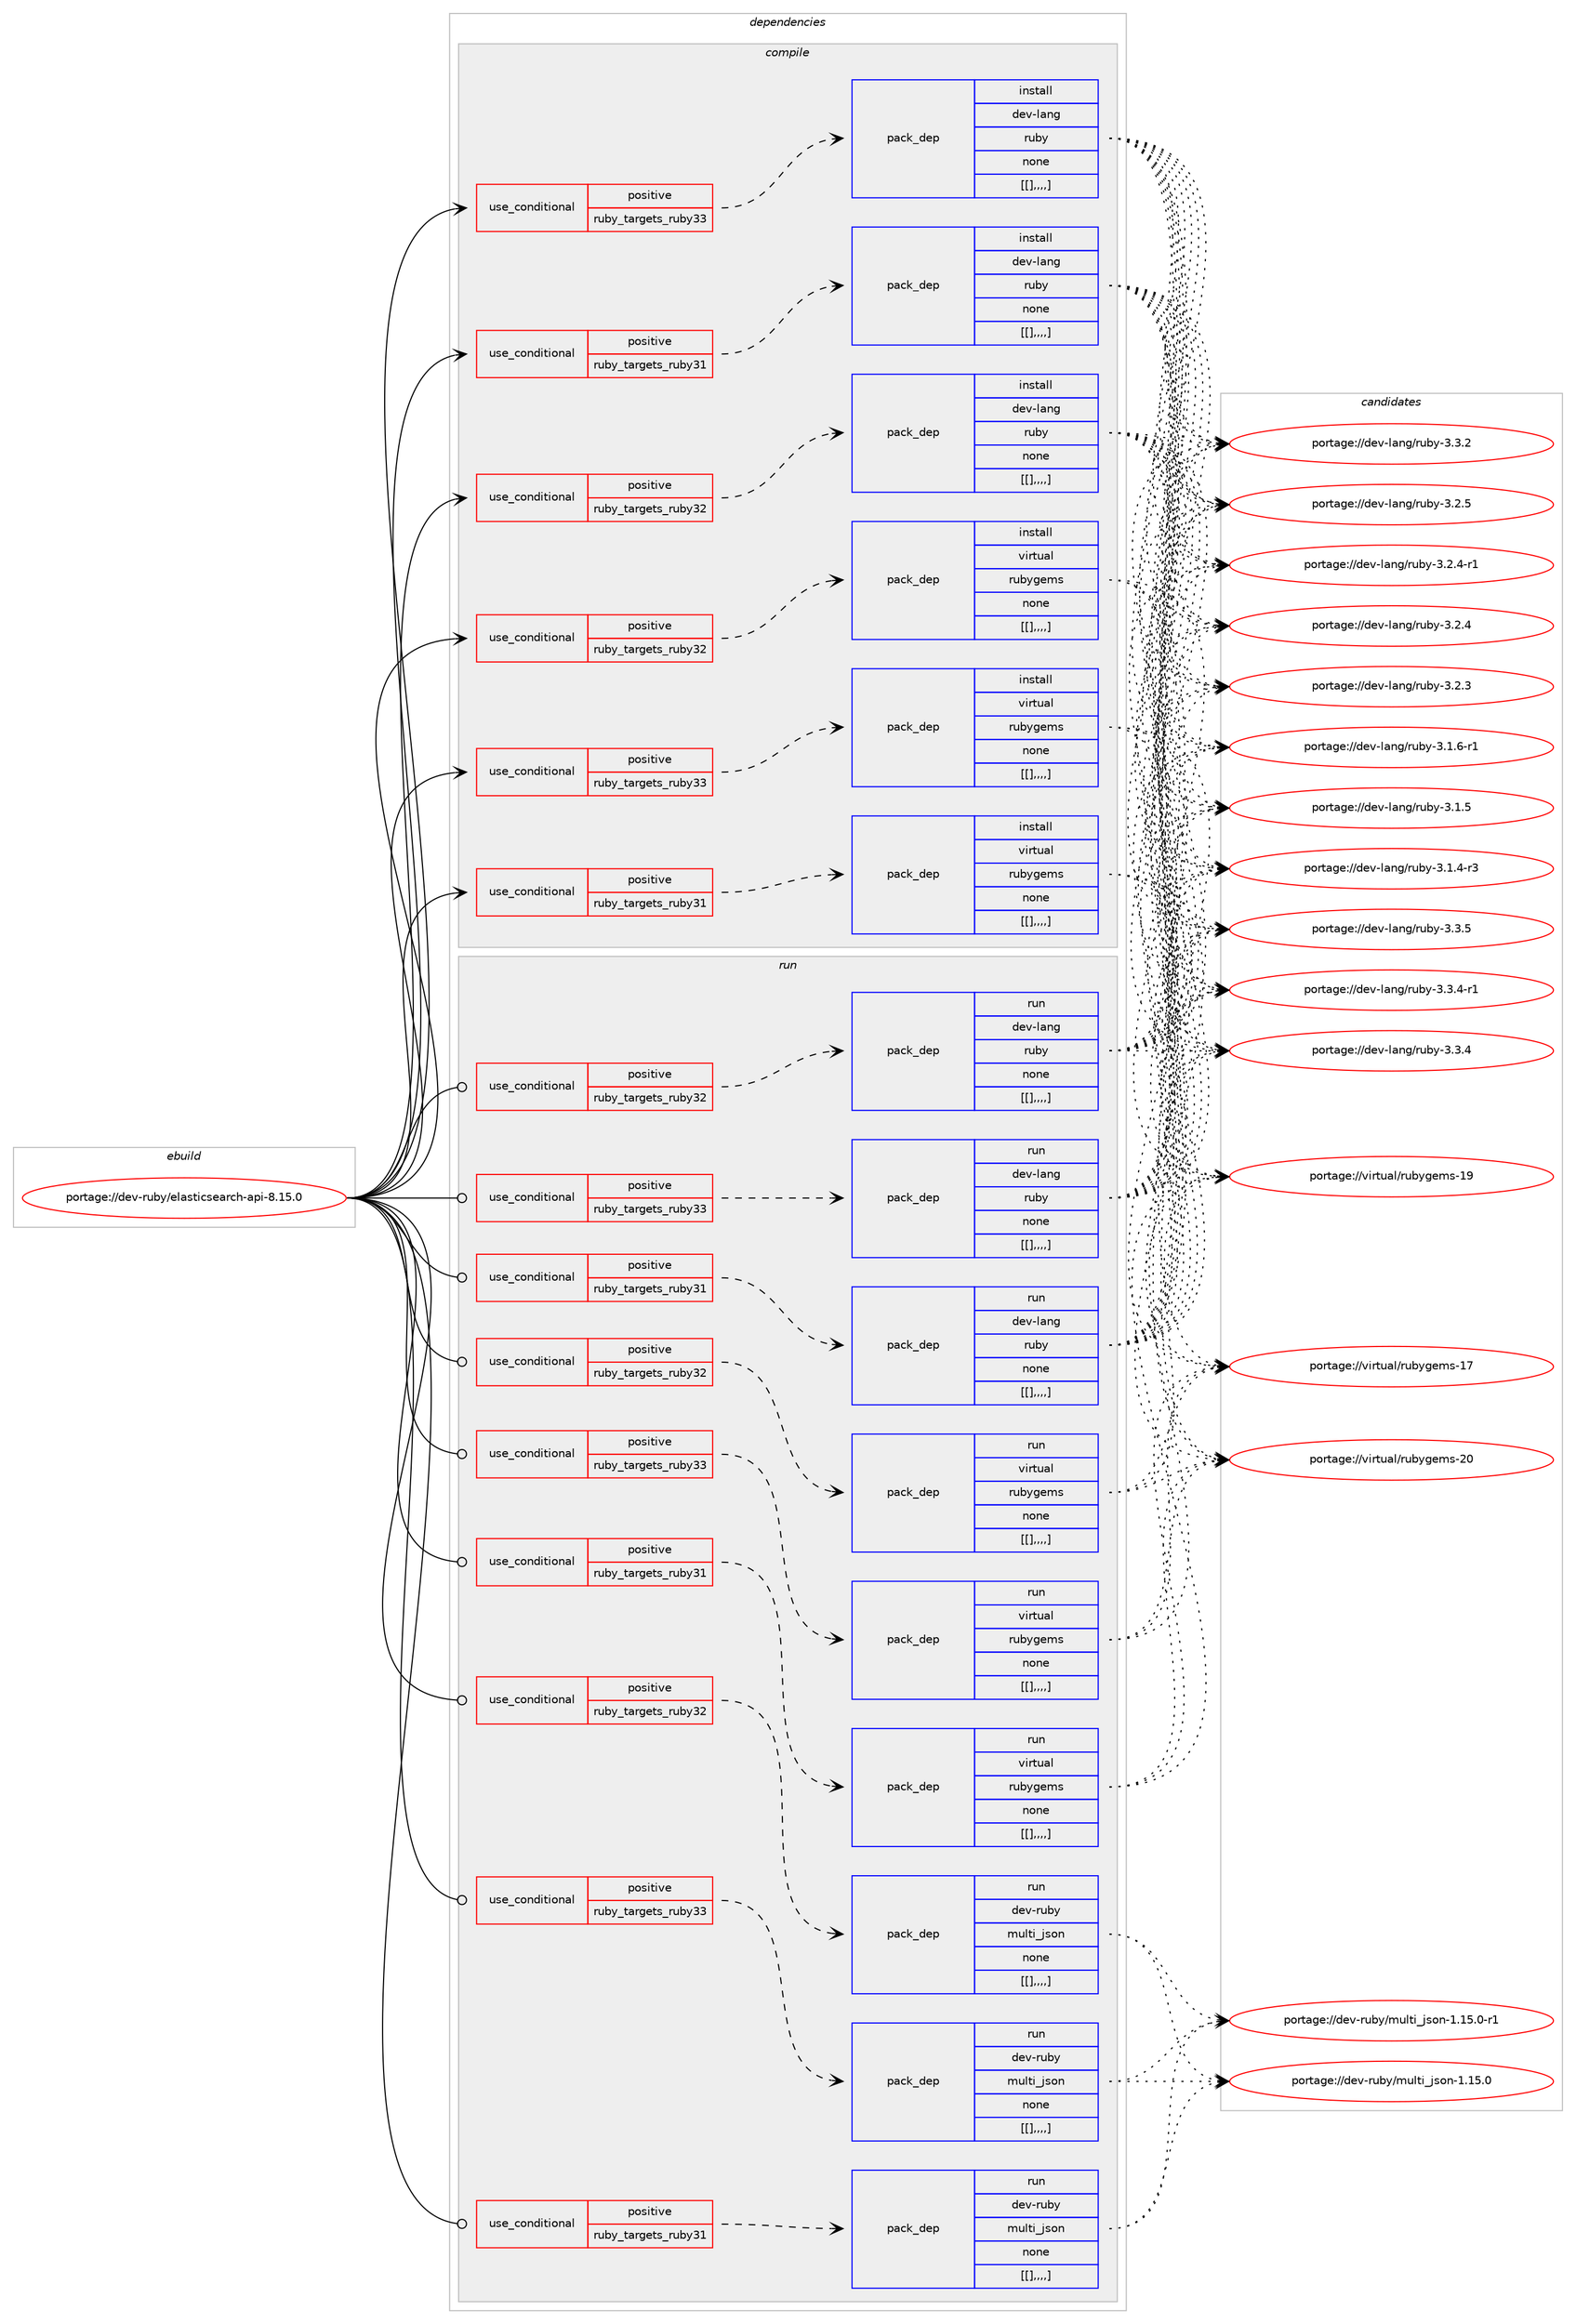 digraph prolog {

# *************
# Graph options
# *************

newrank=true;
concentrate=true;
compound=true;
graph [rankdir=LR,fontname=Helvetica,fontsize=10,ranksep=1.5];#, ranksep=2.5, nodesep=0.2];
edge  [arrowhead=vee];
node  [fontname=Helvetica,fontsize=10];

# **********
# The ebuild
# **********

subgraph cluster_leftcol {
color=gray;
label=<<i>ebuild</i>>;
id [label="portage://dev-ruby/elasticsearch-api-8.15.0", color=red, width=4, href="../dev-ruby/elasticsearch-api-8.15.0.svg"];
}

# ****************
# The dependencies
# ****************

subgraph cluster_midcol {
color=gray;
label=<<i>dependencies</i>>;
subgraph cluster_compile {
fillcolor="#eeeeee";
style=filled;
label=<<i>compile</i>>;
subgraph cond48282 {
dependency184893 [label=<<TABLE BORDER="0" CELLBORDER="1" CELLSPACING="0" CELLPADDING="4"><TR><TD ROWSPAN="3" CELLPADDING="10">use_conditional</TD></TR><TR><TD>positive</TD></TR><TR><TD>ruby_targets_ruby31</TD></TR></TABLE>>, shape=none, color=red];
subgraph pack135310 {
dependency184894 [label=<<TABLE BORDER="0" CELLBORDER="1" CELLSPACING="0" CELLPADDING="4" WIDTH="220"><TR><TD ROWSPAN="6" CELLPADDING="30">pack_dep</TD></TR><TR><TD WIDTH="110">install</TD></TR><TR><TD>dev-lang</TD></TR><TR><TD>ruby</TD></TR><TR><TD>none</TD></TR><TR><TD>[[],,,,]</TD></TR></TABLE>>, shape=none, color=blue];
}
dependency184893:e -> dependency184894:w [weight=20,style="dashed",arrowhead="vee"];
}
id:e -> dependency184893:w [weight=20,style="solid",arrowhead="vee"];
subgraph cond48283 {
dependency184895 [label=<<TABLE BORDER="0" CELLBORDER="1" CELLSPACING="0" CELLPADDING="4"><TR><TD ROWSPAN="3" CELLPADDING="10">use_conditional</TD></TR><TR><TD>positive</TD></TR><TR><TD>ruby_targets_ruby31</TD></TR></TABLE>>, shape=none, color=red];
subgraph pack135311 {
dependency184896 [label=<<TABLE BORDER="0" CELLBORDER="1" CELLSPACING="0" CELLPADDING="4" WIDTH="220"><TR><TD ROWSPAN="6" CELLPADDING="30">pack_dep</TD></TR><TR><TD WIDTH="110">install</TD></TR><TR><TD>virtual</TD></TR><TR><TD>rubygems</TD></TR><TR><TD>none</TD></TR><TR><TD>[[],,,,]</TD></TR></TABLE>>, shape=none, color=blue];
}
dependency184895:e -> dependency184896:w [weight=20,style="dashed",arrowhead="vee"];
}
id:e -> dependency184895:w [weight=20,style="solid",arrowhead="vee"];
subgraph cond48284 {
dependency184897 [label=<<TABLE BORDER="0" CELLBORDER="1" CELLSPACING="0" CELLPADDING="4"><TR><TD ROWSPAN="3" CELLPADDING="10">use_conditional</TD></TR><TR><TD>positive</TD></TR><TR><TD>ruby_targets_ruby32</TD></TR></TABLE>>, shape=none, color=red];
subgraph pack135312 {
dependency184898 [label=<<TABLE BORDER="0" CELLBORDER="1" CELLSPACING="0" CELLPADDING="4" WIDTH="220"><TR><TD ROWSPAN="6" CELLPADDING="30">pack_dep</TD></TR><TR><TD WIDTH="110">install</TD></TR><TR><TD>dev-lang</TD></TR><TR><TD>ruby</TD></TR><TR><TD>none</TD></TR><TR><TD>[[],,,,]</TD></TR></TABLE>>, shape=none, color=blue];
}
dependency184897:e -> dependency184898:w [weight=20,style="dashed",arrowhead="vee"];
}
id:e -> dependency184897:w [weight=20,style="solid",arrowhead="vee"];
subgraph cond48285 {
dependency184899 [label=<<TABLE BORDER="0" CELLBORDER="1" CELLSPACING="0" CELLPADDING="4"><TR><TD ROWSPAN="3" CELLPADDING="10">use_conditional</TD></TR><TR><TD>positive</TD></TR><TR><TD>ruby_targets_ruby32</TD></TR></TABLE>>, shape=none, color=red];
subgraph pack135313 {
dependency184900 [label=<<TABLE BORDER="0" CELLBORDER="1" CELLSPACING="0" CELLPADDING="4" WIDTH="220"><TR><TD ROWSPAN="6" CELLPADDING="30">pack_dep</TD></TR><TR><TD WIDTH="110">install</TD></TR><TR><TD>virtual</TD></TR><TR><TD>rubygems</TD></TR><TR><TD>none</TD></TR><TR><TD>[[],,,,]</TD></TR></TABLE>>, shape=none, color=blue];
}
dependency184899:e -> dependency184900:w [weight=20,style="dashed",arrowhead="vee"];
}
id:e -> dependency184899:w [weight=20,style="solid",arrowhead="vee"];
subgraph cond48286 {
dependency184901 [label=<<TABLE BORDER="0" CELLBORDER="1" CELLSPACING="0" CELLPADDING="4"><TR><TD ROWSPAN="3" CELLPADDING="10">use_conditional</TD></TR><TR><TD>positive</TD></TR><TR><TD>ruby_targets_ruby33</TD></TR></TABLE>>, shape=none, color=red];
subgraph pack135314 {
dependency184902 [label=<<TABLE BORDER="0" CELLBORDER="1" CELLSPACING="0" CELLPADDING="4" WIDTH="220"><TR><TD ROWSPAN="6" CELLPADDING="30">pack_dep</TD></TR><TR><TD WIDTH="110">install</TD></TR><TR><TD>dev-lang</TD></TR><TR><TD>ruby</TD></TR><TR><TD>none</TD></TR><TR><TD>[[],,,,]</TD></TR></TABLE>>, shape=none, color=blue];
}
dependency184901:e -> dependency184902:w [weight=20,style="dashed",arrowhead="vee"];
}
id:e -> dependency184901:w [weight=20,style="solid",arrowhead="vee"];
subgraph cond48287 {
dependency184903 [label=<<TABLE BORDER="0" CELLBORDER="1" CELLSPACING="0" CELLPADDING="4"><TR><TD ROWSPAN="3" CELLPADDING="10">use_conditional</TD></TR><TR><TD>positive</TD></TR><TR><TD>ruby_targets_ruby33</TD></TR></TABLE>>, shape=none, color=red];
subgraph pack135315 {
dependency184904 [label=<<TABLE BORDER="0" CELLBORDER="1" CELLSPACING="0" CELLPADDING="4" WIDTH="220"><TR><TD ROWSPAN="6" CELLPADDING="30">pack_dep</TD></TR><TR><TD WIDTH="110">install</TD></TR><TR><TD>virtual</TD></TR><TR><TD>rubygems</TD></TR><TR><TD>none</TD></TR><TR><TD>[[],,,,]</TD></TR></TABLE>>, shape=none, color=blue];
}
dependency184903:e -> dependency184904:w [weight=20,style="dashed",arrowhead="vee"];
}
id:e -> dependency184903:w [weight=20,style="solid",arrowhead="vee"];
}
subgraph cluster_compileandrun {
fillcolor="#eeeeee";
style=filled;
label=<<i>compile and run</i>>;
}
subgraph cluster_run {
fillcolor="#eeeeee";
style=filled;
label=<<i>run</i>>;
subgraph cond48288 {
dependency184905 [label=<<TABLE BORDER="0" CELLBORDER="1" CELLSPACING="0" CELLPADDING="4"><TR><TD ROWSPAN="3" CELLPADDING="10">use_conditional</TD></TR><TR><TD>positive</TD></TR><TR><TD>ruby_targets_ruby31</TD></TR></TABLE>>, shape=none, color=red];
subgraph pack135316 {
dependency184906 [label=<<TABLE BORDER="0" CELLBORDER="1" CELLSPACING="0" CELLPADDING="4" WIDTH="220"><TR><TD ROWSPAN="6" CELLPADDING="30">pack_dep</TD></TR><TR><TD WIDTH="110">run</TD></TR><TR><TD>dev-lang</TD></TR><TR><TD>ruby</TD></TR><TR><TD>none</TD></TR><TR><TD>[[],,,,]</TD></TR></TABLE>>, shape=none, color=blue];
}
dependency184905:e -> dependency184906:w [weight=20,style="dashed",arrowhead="vee"];
}
id:e -> dependency184905:w [weight=20,style="solid",arrowhead="odot"];
subgraph cond48289 {
dependency184907 [label=<<TABLE BORDER="0" CELLBORDER="1" CELLSPACING="0" CELLPADDING="4"><TR><TD ROWSPAN="3" CELLPADDING="10">use_conditional</TD></TR><TR><TD>positive</TD></TR><TR><TD>ruby_targets_ruby31</TD></TR></TABLE>>, shape=none, color=red];
subgraph pack135317 {
dependency184908 [label=<<TABLE BORDER="0" CELLBORDER="1" CELLSPACING="0" CELLPADDING="4" WIDTH="220"><TR><TD ROWSPAN="6" CELLPADDING="30">pack_dep</TD></TR><TR><TD WIDTH="110">run</TD></TR><TR><TD>dev-ruby</TD></TR><TR><TD>multi_json</TD></TR><TR><TD>none</TD></TR><TR><TD>[[],,,,]</TD></TR></TABLE>>, shape=none, color=blue];
}
dependency184907:e -> dependency184908:w [weight=20,style="dashed",arrowhead="vee"];
}
id:e -> dependency184907:w [weight=20,style="solid",arrowhead="odot"];
subgraph cond48290 {
dependency184909 [label=<<TABLE BORDER="0" CELLBORDER="1" CELLSPACING="0" CELLPADDING="4"><TR><TD ROWSPAN="3" CELLPADDING="10">use_conditional</TD></TR><TR><TD>positive</TD></TR><TR><TD>ruby_targets_ruby31</TD></TR></TABLE>>, shape=none, color=red];
subgraph pack135318 {
dependency184910 [label=<<TABLE BORDER="0" CELLBORDER="1" CELLSPACING="0" CELLPADDING="4" WIDTH="220"><TR><TD ROWSPAN="6" CELLPADDING="30">pack_dep</TD></TR><TR><TD WIDTH="110">run</TD></TR><TR><TD>virtual</TD></TR><TR><TD>rubygems</TD></TR><TR><TD>none</TD></TR><TR><TD>[[],,,,]</TD></TR></TABLE>>, shape=none, color=blue];
}
dependency184909:e -> dependency184910:w [weight=20,style="dashed",arrowhead="vee"];
}
id:e -> dependency184909:w [weight=20,style="solid",arrowhead="odot"];
subgraph cond48291 {
dependency184911 [label=<<TABLE BORDER="0" CELLBORDER="1" CELLSPACING="0" CELLPADDING="4"><TR><TD ROWSPAN="3" CELLPADDING="10">use_conditional</TD></TR><TR><TD>positive</TD></TR><TR><TD>ruby_targets_ruby32</TD></TR></TABLE>>, shape=none, color=red];
subgraph pack135319 {
dependency184912 [label=<<TABLE BORDER="0" CELLBORDER="1" CELLSPACING="0" CELLPADDING="4" WIDTH="220"><TR><TD ROWSPAN="6" CELLPADDING="30">pack_dep</TD></TR><TR><TD WIDTH="110">run</TD></TR><TR><TD>dev-lang</TD></TR><TR><TD>ruby</TD></TR><TR><TD>none</TD></TR><TR><TD>[[],,,,]</TD></TR></TABLE>>, shape=none, color=blue];
}
dependency184911:e -> dependency184912:w [weight=20,style="dashed",arrowhead="vee"];
}
id:e -> dependency184911:w [weight=20,style="solid",arrowhead="odot"];
subgraph cond48292 {
dependency184913 [label=<<TABLE BORDER="0" CELLBORDER="1" CELLSPACING="0" CELLPADDING="4"><TR><TD ROWSPAN="3" CELLPADDING="10">use_conditional</TD></TR><TR><TD>positive</TD></TR><TR><TD>ruby_targets_ruby32</TD></TR></TABLE>>, shape=none, color=red];
subgraph pack135320 {
dependency184914 [label=<<TABLE BORDER="0" CELLBORDER="1" CELLSPACING="0" CELLPADDING="4" WIDTH="220"><TR><TD ROWSPAN="6" CELLPADDING="30">pack_dep</TD></TR><TR><TD WIDTH="110">run</TD></TR><TR><TD>dev-ruby</TD></TR><TR><TD>multi_json</TD></TR><TR><TD>none</TD></TR><TR><TD>[[],,,,]</TD></TR></TABLE>>, shape=none, color=blue];
}
dependency184913:e -> dependency184914:w [weight=20,style="dashed",arrowhead="vee"];
}
id:e -> dependency184913:w [weight=20,style="solid",arrowhead="odot"];
subgraph cond48293 {
dependency184915 [label=<<TABLE BORDER="0" CELLBORDER="1" CELLSPACING="0" CELLPADDING="4"><TR><TD ROWSPAN="3" CELLPADDING="10">use_conditional</TD></TR><TR><TD>positive</TD></TR><TR><TD>ruby_targets_ruby32</TD></TR></TABLE>>, shape=none, color=red];
subgraph pack135321 {
dependency184916 [label=<<TABLE BORDER="0" CELLBORDER="1" CELLSPACING="0" CELLPADDING="4" WIDTH="220"><TR><TD ROWSPAN="6" CELLPADDING="30">pack_dep</TD></TR><TR><TD WIDTH="110">run</TD></TR><TR><TD>virtual</TD></TR><TR><TD>rubygems</TD></TR><TR><TD>none</TD></TR><TR><TD>[[],,,,]</TD></TR></TABLE>>, shape=none, color=blue];
}
dependency184915:e -> dependency184916:w [weight=20,style="dashed",arrowhead="vee"];
}
id:e -> dependency184915:w [weight=20,style="solid",arrowhead="odot"];
subgraph cond48294 {
dependency184917 [label=<<TABLE BORDER="0" CELLBORDER="1" CELLSPACING="0" CELLPADDING="4"><TR><TD ROWSPAN="3" CELLPADDING="10">use_conditional</TD></TR><TR><TD>positive</TD></TR><TR><TD>ruby_targets_ruby33</TD></TR></TABLE>>, shape=none, color=red];
subgraph pack135322 {
dependency184918 [label=<<TABLE BORDER="0" CELLBORDER="1" CELLSPACING="0" CELLPADDING="4" WIDTH="220"><TR><TD ROWSPAN="6" CELLPADDING="30">pack_dep</TD></TR><TR><TD WIDTH="110">run</TD></TR><TR><TD>dev-lang</TD></TR><TR><TD>ruby</TD></TR><TR><TD>none</TD></TR><TR><TD>[[],,,,]</TD></TR></TABLE>>, shape=none, color=blue];
}
dependency184917:e -> dependency184918:w [weight=20,style="dashed",arrowhead="vee"];
}
id:e -> dependency184917:w [weight=20,style="solid",arrowhead="odot"];
subgraph cond48295 {
dependency184919 [label=<<TABLE BORDER="0" CELLBORDER="1" CELLSPACING="0" CELLPADDING="4"><TR><TD ROWSPAN="3" CELLPADDING="10">use_conditional</TD></TR><TR><TD>positive</TD></TR><TR><TD>ruby_targets_ruby33</TD></TR></TABLE>>, shape=none, color=red];
subgraph pack135323 {
dependency184920 [label=<<TABLE BORDER="0" CELLBORDER="1" CELLSPACING="0" CELLPADDING="4" WIDTH="220"><TR><TD ROWSPAN="6" CELLPADDING="30">pack_dep</TD></TR><TR><TD WIDTH="110">run</TD></TR><TR><TD>dev-ruby</TD></TR><TR><TD>multi_json</TD></TR><TR><TD>none</TD></TR><TR><TD>[[],,,,]</TD></TR></TABLE>>, shape=none, color=blue];
}
dependency184919:e -> dependency184920:w [weight=20,style="dashed",arrowhead="vee"];
}
id:e -> dependency184919:w [weight=20,style="solid",arrowhead="odot"];
subgraph cond48296 {
dependency184921 [label=<<TABLE BORDER="0" CELLBORDER="1" CELLSPACING="0" CELLPADDING="4"><TR><TD ROWSPAN="3" CELLPADDING="10">use_conditional</TD></TR><TR><TD>positive</TD></TR><TR><TD>ruby_targets_ruby33</TD></TR></TABLE>>, shape=none, color=red];
subgraph pack135324 {
dependency184922 [label=<<TABLE BORDER="0" CELLBORDER="1" CELLSPACING="0" CELLPADDING="4" WIDTH="220"><TR><TD ROWSPAN="6" CELLPADDING="30">pack_dep</TD></TR><TR><TD WIDTH="110">run</TD></TR><TR><TD>virtual</TD></TR><TR><TD>rubygems</TD></TR><TR><TD>none</TD></TR><TR><TD>[[],,,,]</TD></TR></TABLE>>, shape=none, color=blue];
}
dependency184921:e -> dependency184922:w [weight=20,style="dashed",arrowhead="vee"];
}
id:e -> dependency184921:w [weight=20,style="solid",arrowhead="odot"];
}
}

# **************
# The candidates
# **************

subgraph cluster_choices {
rank=same;
color=gray;
label=<<i>candidates</i>>;

subgraph choice135310 {
color=black;
nodesep=1;
choice10010111845108971101034711411798121455146514653 [label="portage://dev-lang/ruby-3.3.5", color=red, width=4,href="../dev-lang/ruby-3.3.5.svg"];
choice100101118451089711010347114117981214551465146524511449 [label="portage://dev-lang/ruby-3.3.4-r1", color=red, width=4,href="../dev-lang/ruby-3.3.4-r1.svg"];
choice10010111845108971101034711411798121455146514652 [label="portage://dev-lang/ruby-3.3.4", color=red, width=4,href="../dev-lang/ruby-3.3.4.svg"];
choice10010111845108971101034711411798121455146514650 [label="portage://dev-lang/ruby-3.3.2", color=red, width=4,href="../dev-lang/ruby-3.3.2.svg"];
choice10010111845108971101034711411798121455146504653 [label="portage://dev-lang/ruby-3.2.5", color=red, width=4,href="../dev-lang/ruby-3.2.5.svg"];
choice100101118451089711010347114117981214551465046524511449 [label="portage://dev-lang/ruby-3.2.4-r1", color=red, width=4,href="../dev-lang/ruby-3.2.4-r1.svg"];
choice10010111845108971101034711411798121455146504652 [label="portage://dev-lang/ruby-3.2.4", color=red, width=4,href="../dev-lang/ruby-3.2.4.svg"];
choice10010111845108971101034711411798121455146504651 [label="portage://dev-lang/ruby-3.2.3", color=red, width=4,href="../dev-lang/ruby-3.2.3.svg"];
choice100101118451089711010347114117981214551464946544511449 [label="portage://dev-lang/ruby-3.1.6-r1", color=red, width=4,href="../dev-lang/ruby-3.1.6-r1.svg"];
choice10010111845108971101034711411798121455146494653 [label="portage://dev-lang/ruby-3.1.5", color=red, width=4,href="../dev-lang/ruby-3.1.5.svg"];
choice100101118451089711010347114117981214551464946524511451 [label="portage://dev-lang/ruby-3.1.4-r3", color=red, width=4,href="../dev-lang/ruby-3.1.4-r3.svg"];
dependency184894:e -> choice10010111845108971101034711411798121455146514653:w [style=dotted,weight="100"];
dependency184894:e -> choice100101118451089711010347114117981214551465146524511449:w [style=dotted,weight="100"];
dependency184894:e -> choice10010111845108971101034711411798121455146514652:w [style=dotted,weight="100"];
dependency184894:e -> choice10010111845108971101034711411798121455146514650:w [style=dotted,weight="100"];
dependency184894:e -> choice10010111845108971101034711411798121455146504653:w [style=dotted,weight="100"];
dependency184894:e -> choice100101118451089711010347114117981214551465046524511449:w [style=dotted,weight="100"];
dependency184894:e -> choice10010111845108971101034711411798121455146504652:w [style=dotted,weight="100"];
dependency184894:e -> choice10010111845108971101034711411798121455146504651:w [style=dotted,weight="100"];
dependency184894:e -> choice100101118451089711010347114117981214551464946544511449:w [style=dotted,weight="100"];
dependency184894:e -> choice10010111845108971101034711411798121455146494653:w [style=dotted,weight="100"];
dependency184894:e -> choice100101118451089711010347114117981214551464946524511451:w [style=dotted,weight="100"];
}
subgraph choice135311 {
color=black;
nodesep=1;
choice118105114116117971084711411798121103101109115455048 [label="portage://virtual/rubygems-20", color=red, width=4,href="../virtual/rubygems-20.svg"];
choice118105114116117971084711411798121103101109115454957 [label="portage://virtual/rubygems-19", color=red, width=4,href="../virtual/rubygems-19.svg"];
choice118105114116117971084711411798121103101109115454955 [label="portage://virtual/rubygems-17", color=red, width=4,href="../virtual/rubygems-17.svg"];
dependency184896:e -> choice118105114116117971084711411798121103101109115455048:w [style=dotted,weight="100"];
dependency184896:e -> choice118105114116117971084711411798121103101109115454957:w [style=dotted,weight="100"];
dependency184896:e -> choice118105114116117971084711411798121103101109115454955:w [style=dotted,weight="100"];
}
subgraph choice135312 {
color=black;
nodesep=1;
choice10010111845108971101034711411798121455146514653 [label="portage://dev-lang/ruby-3.3.5", color=red, width=4,href="../dev-lang/ruby-3.3.5.svg"];
choice100101118451089711010347114117981214551465146524511449 [label="portage://dev-lang/ruby-3.3.4-r1", color=red, width=4,href="../dev-lang/ruby-3.3.4-r1.svg"];
choice10010111845108971101034711411798121455146514652 [label="portage://dev-lang/ruby-3.3.4", color=red, width=4,href="../dev-lang/ruby-3.3.4.svg"];
choice10010111845108971101034711411798121455146514650 [label="portage://dev-lang/ruby-3.3.2", color=red, width=4,href="../dev-lang/ruby-3.3.2.svg"];
choice10010111845108971101034711411798121455146504653 [label="portage://dev-lang/ruby-3.2.5", color=red, width=4,href="../dev-lang/ruby-3.2.5.svg"];
choice100101118451089711010347114117981214551465046524511449 [label="portage://dev-lang/ruby-3.2.4-r1", color=red, width=4,href="../dev-lang/ruby-3.2.4-r1.svg"];
choice10010111845108971101034711411798121455146504652 [label="portage://dev-lang/ruby-3.2.4", color=red, width=4,href="../dev-lang/ruby-3.2.4.svg"];
choice10010111845108971101034711411798121455146504651 [label="portage://dev-lang/ruby-3.2.3", color=red, width=4,href="../dev-lang/ruby-3.2.3.svg"];
choice100101118451089711010347114117981214551464946544511449 [label="portage://dev-lang/ruby-3.1.6-r1", color=red, width=4,href="../dev-lang/ruby-3.1.6-r1.svg"];
choice10010111845108971101034711411798121455146494653 [label="portage://dev-lang/ruby-3.1.5", color=red, width=4,href="../dev-lang/ruby-3.1.5.svg"];
choice100101118451089711010347114117981214551464946524511451 [label="portage://dev-lang/ruby-3.1.4-r3", color=red, width=4,href="../dev-lang/ruby-3.1.4-r3.svg"];
dependency184898:e -> choice10010111845108971101034711411798121455146514653:w [style=dotted,weight="100"];
dependency184898:e -> choice100101118451089711010347114117981214551465146524511449:w [style=dotted,weight="100"];
dependency184898:e -> choice10010111845108971101034711411798121455146514652:w [style=dotted,weight="100"];
dependency184898:e -> choice10010111845108971101034711411798121455146514650:w [style=dotted,weight="100"];
dependency184898:e -> choice10010111845108971101034711411798121455146504653:w [style=dotted,weight="100"];
dependency184898:e -> choice100101118451089711010347114117981214551465046524511449:w [style=dotted,weight="100"];
dependency184898:e -> choice10010111845108971101034711411798121455146504652:w [style=dotted,weight="100"];
dependency184898:e -> choice10010111845108971101034711411798121455146504651:w [style=dotted,weight="100"];
dependency184898:e -> choice100101118451089711010347114117981214551464946544511449:w [style=dotted,weight="100"];
dependency184898:e -> choice10010111845108971101034711411798121455146494653:w [style=dotted,weight="100"];
dependency184898:e -> choice100101118451089711010347114117981214551464946524511451:w [style=dotted,weight="100"];
}
subgraph choice135313 {
color=black;
nodesep=1;
choice118105114116117971084711411798121103101109115455048 [label="portage://virtual/rubygems-20", color=red, width=4,href="../virtual/rubygems-20.svg"];
choice118105114116117971084711411798121103101109115454957 [label="portage://virtual/rubygems-19", color=red, width=4,href="../virtual/rubygems-19.svg"];
choice118105114116117971084711411798121103101109115454955 [label="portage://virtual/rubygems-17", color=red, width=4,href="../virtual/rubygems-17.svg"];
dependency184900:e -> choice118105114116117971084711411798121103101109115455048:w [style=dotted,weight="100"];
dependency184900:e -> choice118105114116117971084711411798121103101109115454957:w [style=dotted,weight="100"];
dependency184900:e -> choice118105114116117971084711411798121103101109115454955:w [style=dotted,weight="100"];
}
subgraph choice135314 {
color=black;
nodesep=1;
choice10010111845108971101034711411798121455146514653 [label="portage://dev-lang/ruby-3.3.5", color=red, width=4,href="../dev-lang/ruby-3.3.5.svg"];
choice100101118451089711010347114117981214551465146524511449 [label="portage://dev-lang/ruby-3.3.4-r1", color=red, width=4,href="../dev-lang/ruby-3.3.4-r1.svg"];
choice10010111845108971101034711411798121455146514652 [label="portage://dev-lang/ruby-3.3.4", color=red, width=4,href="../dev-lang/ruby-3.3.4.svg"];
choice10010111845108971101034711411798121455146514650 [label="portage://dev-lang/ruby-3.3.2", color=red, width=4,href="../dev-lang/ruby-3.3.2.svg"];
choice10010111845108971101034711411798121455146504653 [label="portage://dev-lang/ruby-3.2.5", color=red, width=4,href="../dev-lang/ruby-3.2.5.svg"];
choice100101118451089711010347114117981214551465046524511449 [label="portage://dev-lang/ruby-3.2.4-r1", color=red, width=4,href="../dev-lang/ruby-3.2.4-r1.svg"];
choice10010111845108971101034711411798121455146504652 [label="portage://dev-lang/ruby-3.2.4", color=red, width=4,href="../dev-lang/ruby-3.2.4.svg"];
choice10010111845108971101034711411798121455146504651 [label="portage://dev-lang/ruby-3.2.3", color=red, width=4,href="../dev-lang/ruby-3.2.3.svg"];
choice100101118451089711010347114117981214551464946544511449 [label="portage://dev-lang/ruby-3.1.6-r1", color=red, width=4,href="../dev-lang/ruby-3.1.6-r1.svg"];
choice10010111845108971101034711411798121455146494653 [label="portage://dev-lang/ruby-3.1.5", color=red, width=4,href="../dev-lang/ruby-3.1.5.svg"];
choice100101118451089711010347114117981214551464946524511451 [label="portage://dev-lang/ruby-3.1.4-r3", color=red, width=4,href="../dev-lang/ruby-3.1.4-r3.svg"];
dependency184902:e -> choice10010111845108971101034711411798121455146514653:w [style=dotted,weight="100"];
dependency184902:e -> choice100101118451089711010347114117981214551465146524511449:w [style=dotted,weight="100"];
dependency184902:e -> choice10010111845108971101034711411798121455146514652:w [style=dotted,weight="100"];
dependency184902:e -> choice10010111845108971101034711411798121455146514650:w [style=dotted,weight="100"];
dependency184902:e -> choice10010111845108971101034711411798121455146504653:w [style=dotted,weight="100"];
dependency184902:e -> choice100101118451089711010347114117981214551465046524511449:w [style=dotted,weight="100"];
dependency184902:e -> choice10010111845108971101034711411798121455146504652:w [style=dotted,weight="100"];
dependency184902:e -> choice10010111845108971101034711411798121455146504651:w [style=dotted,weight="100"];
dependency184902:e -> choice100101118451089711010347114117981214551464946544511449:w [style=dotted,weight="100"];
dependency184902:e -> choice10010111845108971101034711411798121455146494653:w [style=dotted,weight="100"];
dependency184902:e -> choice100101118451089711010347114117981214551464946524511451:w [style=dotted,weight="100"];
}
subgraph choice135315 {
color=black;
nodesep=1;
choice118105114116117971084711411798121103101109115455048 [label="portage://virtual/rubygems-20", color=red, width=4,href="../virtual/rubygems-20.svg"];
choice118105114116117971084711411798121103101109115454957 [label="portage://virtual/rubygems-19", color=red, width=4,href="../virtual/rubygems-19.svg"];
choice118105114116117971084711411798121103101109115454955 [label="portage://virtual/rubygems-17", color=red, width=4,href="../virtual/rubygems-17.svg"];
dependency184904:e -> choice118105114116117971084711411798121103101109115455048:w [style=dotted,weight="100"];
dependency184904:e -> choice118105114116117971084711411798121103101109115454957:w [style=dotted,weight="100"];
dependency184904:e -> choice118105114116117971084711411798121103101109115454955:w [style=dotted,weight="100"];
}
subgraph choice135316 {
color=black;
nodesep=1;
choice10010111845108971101034711411798121455146514653 [label="portage://dev-lang/ruby-3.3.5", color=red, width=4,href="../dev-lang/ruby-3.3.5.svg"];
choice100101118451089711010347114117981214551465146524511449 [label="portage://dev-lang/ruby-3.3.4-r1", color=red, width=4,href="../dev-lang/ruby-3.3.4-r1.svg"];
choice10010111845108971101034711411798121455146514652 [label="portage://dev-lang/ruby-3.3.4", color=red, width=4,href="../dev-lang/ruby-3.3.4.svg"];
choice10010111845108971101034711411798121455146514650 [label="portage://dev-lang/ruby-3.3.2", color=red, width=4,href="../dev-lang/ruby-3.3.2.svg"];
choice10010111845108971101034711411798121455146504653 [label="portage://dev-lang/ruby-3.2.5", color=red, width=4,href="../dev-lang/ruby-3.2.5.svg"];
choice100101118451089711010347114117981214551465046524511449 [label="portage://dev-lang/ruby-3.2.4-r1", color=red, width=4,href="../dev-lang/ruby-3.2.4-r1.svg"];
choice10010111845108971101034711411798121455146504652 [label="portage://dev-lang/ruby-3.2.4", color=red, width=4,href="../dev-lang/ruby-3.2.4.svg"];
choice10010111845108971101034711411798121455146504651 [label="portage://dev-lang/ruby-3.2.3", color=red, width=4,href="../dev-lang/ruby-3.2.3.svg"];
choice100101118451089711010347114117981214551464946544511449 [label="portage://dev-lang/ruby-3.1.6-r1", color=red, width=4,href="../dev-lang/ruby-3.1.6-r1.svg"];
choice10010111845108971101034711411798121455146494653 [label="portage://dev-lang/ruby-3.1.5", color=red, width=4,href="../dev-lang/ruby-3.1.5.svg"];
choice100101118451089711010347114117981214551464946524511451 [label="portage://dev-lang/ruby-3.1.4-r3", color=red, width=4,href="../dev-lang/ruby-3.1.4-r3.svg"];
dependency184906:e -> choice10010111845108971101034711411798121455146514653:w [style=dotted,weight="100"];
dependency184906:e -> choice100101118451089711010347114117981214551465146524511449:w [style=dotted,weight="100"];
dependency184906:e -> choice10010111845108971101034711411798121455146514652:w [style=dotted,weight="100"];
dependency184906:e -> choice10010111845108971101034711411798121455146514650:w [style=dotted,weight="100"];
dependency184906:e -> choice10010111845108971101034711411798121455146504653:w [style=dotted,weight="100"];
dependency184906:e -> choice100101118451089711010347114117981214551465046524511449:w [style=dotted,weight="100"];
dependency184906:e -> choice10010111845108971101034711411798121455146504652:w [style=dotted,weight="100"];
dependency184906:e -> choice10010111845108971101034711411798121455146504651:w [style=dotted,weight="100"];
dependency184906:e -> choice100101118451089711010347114117981214551464946544511449:w [style=dotted,weight="100"];
dependency184906:e -> choice10010111845108971101034711411798121455146494653:w [style=dotted,weight="100"];
dependency184906:e -> choice100101118451089711010347114117981214551464946524511451:w [style=dotted,weight="100"];
}
subgraph choice135317 {
color=black;
nodesep=1;
choice10010111845114117981214710911710811610595106115111110454946495346484511449 [label="portage://dev-ruby/multi_json-1.15.0-r1", color=red, width=4,href="../dev-ruby/multi_json-1.15.0-r1.svg"];
choice1001011184511411798121471091171081161059510611511111045494649534648 [label="portage://dev-ruby/multi_json-1.15.0", color=red, width=4,href="../dev-ruby/multi_json-1.15.0.svg"];
dependency184908:e -> choice10010111845114117981214710911710811610595106115111110454946495346484511449:w [style=dotted,weight="100"];
dependency184908:e -> choice1001011184511411798121471091171081161059510611511111045494649534648:w [style=dotted,weight="100"];
}
subgraph choice135318 {
color=black;
nodesep=1;
choice118105114116117971084711411798121103101109115455048 [label="portage://virtual/rubygems-20", color=red, width=4,href="../virtual/rubygems-20.svg"];
choice118105114116117971084711411798121103101109115454957 [label="portage://virtual/rubygems-19", color=red, width=4,href="../virtual/rubygems-19.svg"];
choice118105114116117971084711411798121103101109115454955 [label="portage://virtual/rubygems-17", color=red, width=4,href="../virtual/rubygems-17.svg"];
dependency184910:e -> choice118105114116117971084711411798121103101109115455048:w [style=dotted,weight="100"];
dependency184910:e -> choice118105114116117971084711411798121103101109115454957:w [style=dotted,weight="100"];
dependency184910:e -> choice118105114116117971084711411798121103101109115454955:w [style=dotted,weight="100"];
}
subgraph choice135319 {
color=black;
nodesep=1;
choice10010111845108971101034711411798121455146514653 [label="portage://dev-lang/ruby-3.3.5", color=red, width=4,href="../dev-lang/ruby-3.3.5.svg"];
choice100101118451089711010347114117981214551465146524511449 [label="portage://dev-lang/ruby-3.3.4-r1", color=red, width=4,href="../dev-lang/ruby-3.3.4-r1.svg"];
choice10010111845108971101034711411798121455146514652 [label="portage://dev-lang/ruby-3.3.4", color=red, width=4,href="../dev-lang/ruby-3.3.4.svg"];
choice10010111845108971101034711411798121455146514650 [label="portage://dev-lang/ruby-3.3.2", color=red, width=4,href="../dev-lang/ruby-3.3.2.svg"];
choice10010111845108971101034711411798121455146504653 [label="portage://dev-lang/ruby-3.2.5", color=red, width=4,href="../dev-lang/ruby-3.2.5.svg"];
choice100101118451089711010347114117981214551465046524511449 [label="portage://dev-lang/ruby-3.2.4-r1", color=red, width=4,href="../dev-lang/ruby-3.2.4-r1.svg"];
choice10010111845108971101034711411798121455146504652 [label="portage://dev-lang/ruby-3.2.4", color=red, width=4,href="../dev-lang/ruby-3.2.4.svg"];
choice10010111845108971101034711411798121455146504651 [label="portage://dev-lang/ruby-3.2.3", color=red, width=4,href="../dev-lang/ruby-3.2.3.svg"];
choice100101118451089711010347114117981214551464946544511449 [label="portage://dev-lang/ruby-3.1.6-r1", color=red, width=4,href="../dev-lang/ruby-3.1.6-r1.svg"];
choice10010111845108971101034711411798121455146494653 [label="portage://dev-lang/ruby-3.1.5", color=red, width=4,href="../dev-lang/ruby-3.1.5.svg"];
choice100101118451089711010347114117981214551464946524511451 [label="portage://dev-lang/ruby-3.1.4-r3", color=red, width=4,href="../dev-lang/ruby-3.1.4-r3.svg"];
dependency184912:e -> choice10010111845108971101034711411798121455146514653:w [style=dotted,weight="100"];
dependency184912:e -> choice100101118451089711010347114117981214551465146524511449:w [style=dotted,weight="100"];
dependency184912:e -> choice10010111845108971101034711411798121455146514652:w [style=dotted,weight="100"];
dependency184912:e -> choice10010111845108971101034711411798121455146514650:w [style=dotted,weight="100"];
dependency184912:e -> choice10010111845108971101034711411798121455146504653:w [style=dotted,weight="100"];
dependency184912:e -> choice100101118451089711010347114117981214551465046524511449:w [style=dotted,weight="100"];
dependency184912:e -> choice10010111845108971101034711411798121455146504652:w [style=dotted,weight="100"];
dependency184912:e -> choice10010111845108971101034711411798121455146504651:w [style=dotted,weight="100"];
dependency184912:e -> choice100101118451089711010347114117981214551464946544511449:w [style=dotted,weight="100"];
dependency184912:e -> choice10010111845108971101034711411798121455146494653:w [style=dotted,weight="100"];
dependency184912:e -> choice100101118451089711010347114117981214551464946524511451:w [style=dotted,weight="100"];
}
subgraph choice135320 {
color=black;
nodesep=1;
choice10010111845114117981214710911710811610595106115111110454946495346484511449 [label="portage://dev-ruby/multi_json-1.15.0-r1", color=red, width=4,href="../dev-ruby/multi_json-1.15.0-r1.svg"];
choice1001011184511411798121471091171081161059510611511111045494649534648 [label="portage://dev-ruby/multi_json-1.15.0", color=red, width=4,href="../dev-ruby/multi_json-1.15.0.svg"];
dependency184914:e -> choice10010111845114117981214710911710811610595106115111110454946495346484511449:w [style=dotted,weight="100"];
dependency184914:e -> choice1001011184511411798121471091171081161059510611511111045494649534648:w [style=dotted,weight="100"];
}
subgraph choice135321 {
color=black;
nodesep=1;
choice118105114116117971084711411798121103101109115455048 [label="portage://virtual/rubygems-20", color=red, width=4,href="../virtual/rubygems-20.svg"];
choice118105114116117971084711411798121103101109115454957 [label="portage://virtual/rubygems-19", color=red, width=4,href="../virtual/rubygems-19.svg"];
choice118105114116117971084711411798121103101109115454955 [label="portage://virtual/rubygems-17", color=red, width=4,href="../virtual/rubygems-17.svg"];
dependency184916:e -> choice118105114116117971084711411798121103101109115455048:w [style=dotted,weight="100"];
dependency184916:e -> choice118105114116117971084711411798121103101109115454957:w [style=dotted,weight="100"];
dependency184916:e -> choice118105114116117971084711411798121103101109115454955:w [style=dotted,weight="100"];
}
subgraph choice135322 {
color=black;
nodesep=1;
choice10010111845108971101034711411798121455146514653 [label="portage://dev-lang/ruby-3.3.5", color=red, width=4,href="../dev-lang/ruby-3.3.5.svg"];
choice100101118451089711010347114117981214551465146524511449 [label="portage://dev-lang/ruby-3.3.4-r1", color=red, width=4,href="../dev-lang/ruby-3.3.4-r1.svg"];
choice10010111845108971101034711411798121455146514652 [label="portage://dev-lang/ruby-3.3.4", color=red, width=4,href="../dev-lang/ruby-3.3.4.svg"];
choice10010111845108971101034711411798121455146514650 [label="portage://dev-lang/ruby-3.3.2", color=red, width=4,href="../dev-lang/ruby-3.3.2.svg"];
choice10010111845108971101034711411798121455146504653 [label="portage://dev-lang/ruby-3.2.5", color=red, width=4,href="../dev-lang/ruby-3.2.5.svg"];
choice100101118451089711010347114117981214551465046524511449 [label="portage://dev-lang/ruby-3.2.4-r1", color=red, width=4,href="../dev-lang/ruby-3.2.4-r1.svg"];
choice10010111845108971101034711411798121455146504652 [label="portage://dev-lang/ruby-3.2.4", color=red, width=4,href="../dev-lang/ruby-3.2.4.svg"];
choice10010111845108971101034711411798121455146504651 [label="portage://dev-lang/ruby-3.2.3", color=red, width=4,href="../dev-lang/ruby-3.2.3.svg"];
choice100101118451089711010347114117981214551464946544511449 [label="portage://dev-lang/ruby-3.1.6-r1", color=red, width=4,href="../dev-lang/ruby-3.1.6-r1.svg"];
choice10010111845108971101034711411798121455146494653 [label="portage://dev-lang/ruby-3.1.5", color=red, width=4,href="../dev-lang/ruby-3.1.5.svg"];
choice100101118451089711010347114117981214551464946524511451 [label="portage://dev-lang/ruby-3.1.4-r3", color=red, width=4,href="../dev-lang/ruby-3.1.4-r3.svg"];
dependency184918:e -> choice10010111845108971101034711411798121455146514653:w [style=dotted,weight="100"];
dependency184918:e -> choice100101118451089711010347114117981214551465146524511449:w [style=dotted,weight="100"];
dependency184918:e -> choice10010111845108971101034711411798121455146514652:w [style=dotted,weight="100"];
dependency184918:e -> choice10010111845108971101034711411798121455146514650:w [style=dotted,weight="100"];
dependency184918:e -> choice10010111845108971101034711411798121455146504653:w [style=dotted,weight="100"];
dependency184918:e -> choice100101118451089711010347114117981214551465046524511449:w [style=dotted,weight="100"];
dependency184918:e -> choice10010111845108971101034711411798121455146504652:w [style=dotted,weight="100"];
dependency184918:e -> choice10010111845108971101034711411798121455146504651:w [style=dotted,weight="100"];
dependency184918:e -> choice100101118451089711010347114117981214551464946544511449:w [style=dotted,weight="100"];
dependency184918:e -> choice10010111845108971101034711411798121455146494653:w [style=dotted,weight="100"];
dependency184918:e -> choice100101118451089711010347114117981214551464946524511451:w [style=dotted,weight="100"];
}
subgraph choice135323 {
color=black;
nodesep=1;
choice10010111845114117981214710911710811610595106115111110454946495346484511449 [label="portage://dev-ruby/multi_json-1.15.0-r1", color=red, width=4,href="../dev-ruby/multi_json-1.15.0-r1.svg"];
choice1001011184511411798121471091171081161059510611511111045494649534648 [label="portage://dev-ruby/multi_json-1.15.0", color=red, width=4,href="../dev-ruby/multi_json-1.15.0.svg"];
dependency184920:e -> choice10010111845114117981214710911710811610595106115111110454946495346484511449:w [style=dotted,weight="100"];
dependency184920:e -> choice1001011184511411798121471091171081161059510611511111045494649534648:w [style=dotted,weight="100"];
}
subgraph choice135324 {
color=black;
nodesep=1;
choice118105114116117971084711411798121103101109115455048 [label="portage://virtual/rubygems-20", color=red, width=4,href="../virtual/rubygems-20.svg"];
choice118105114116117971084711411798121103101109115454957 [label="portage://virtual/rubygems-19", color=red, width=4,href="../virtual/rubygems-19.svg"];
choice118105114116117971084711411798121103101109115454955 [label="portage://virtual/rubygems-17", color=red, width=4,href="../virtual/rubygems-17.svg"];
dependency184922:e -> choice118105114116117971084711411798121103101109115455048:w [style=dotted,weight="100"];
dependency184922:e -> choice118105114116117971084711411798121103101109115454957:w [style=dotted,weight="100"];
dependency184922:e -> choice118105114116117971084711411798121103101109115454955:w [style=dotted,weight="100"];
}
}

}
